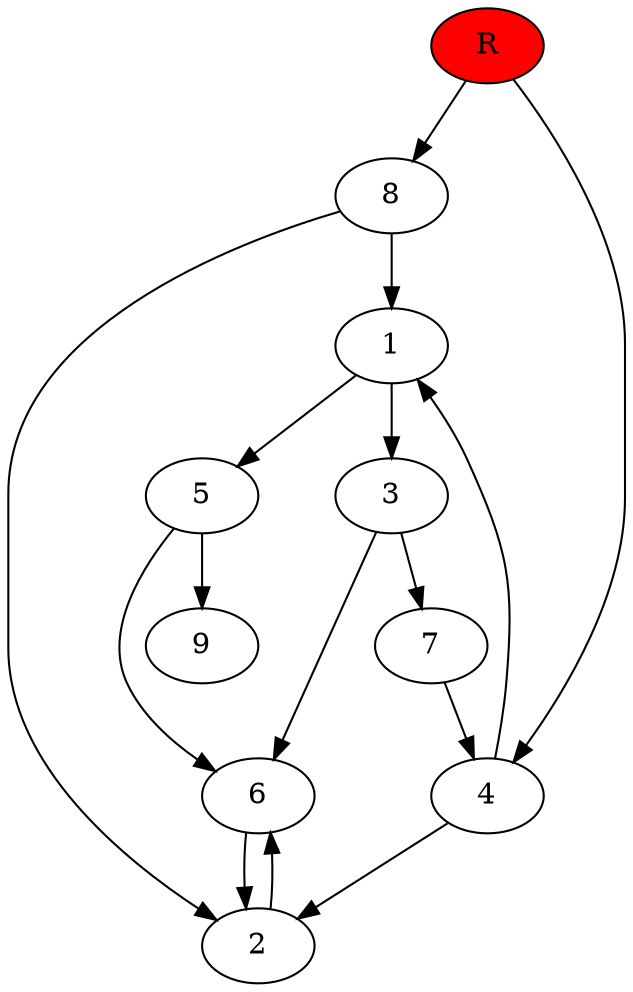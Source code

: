 digraph prb36698 {
	1
	2
	3
	4
	5
	6
	7
	8
	R [fillcolor="#ff0000" style=filled]
	1 -> 3
	1 -> 5
	2 -> 6
	3 -> 6
	3 -> 7
	4 -> 1
	4 -> 2
	5 -> 6
	5 -> 9
	6 -> 2
	7 -> 4
	8 -> 1
	8 -> 2
	R -> 4
	R -> 8
}
